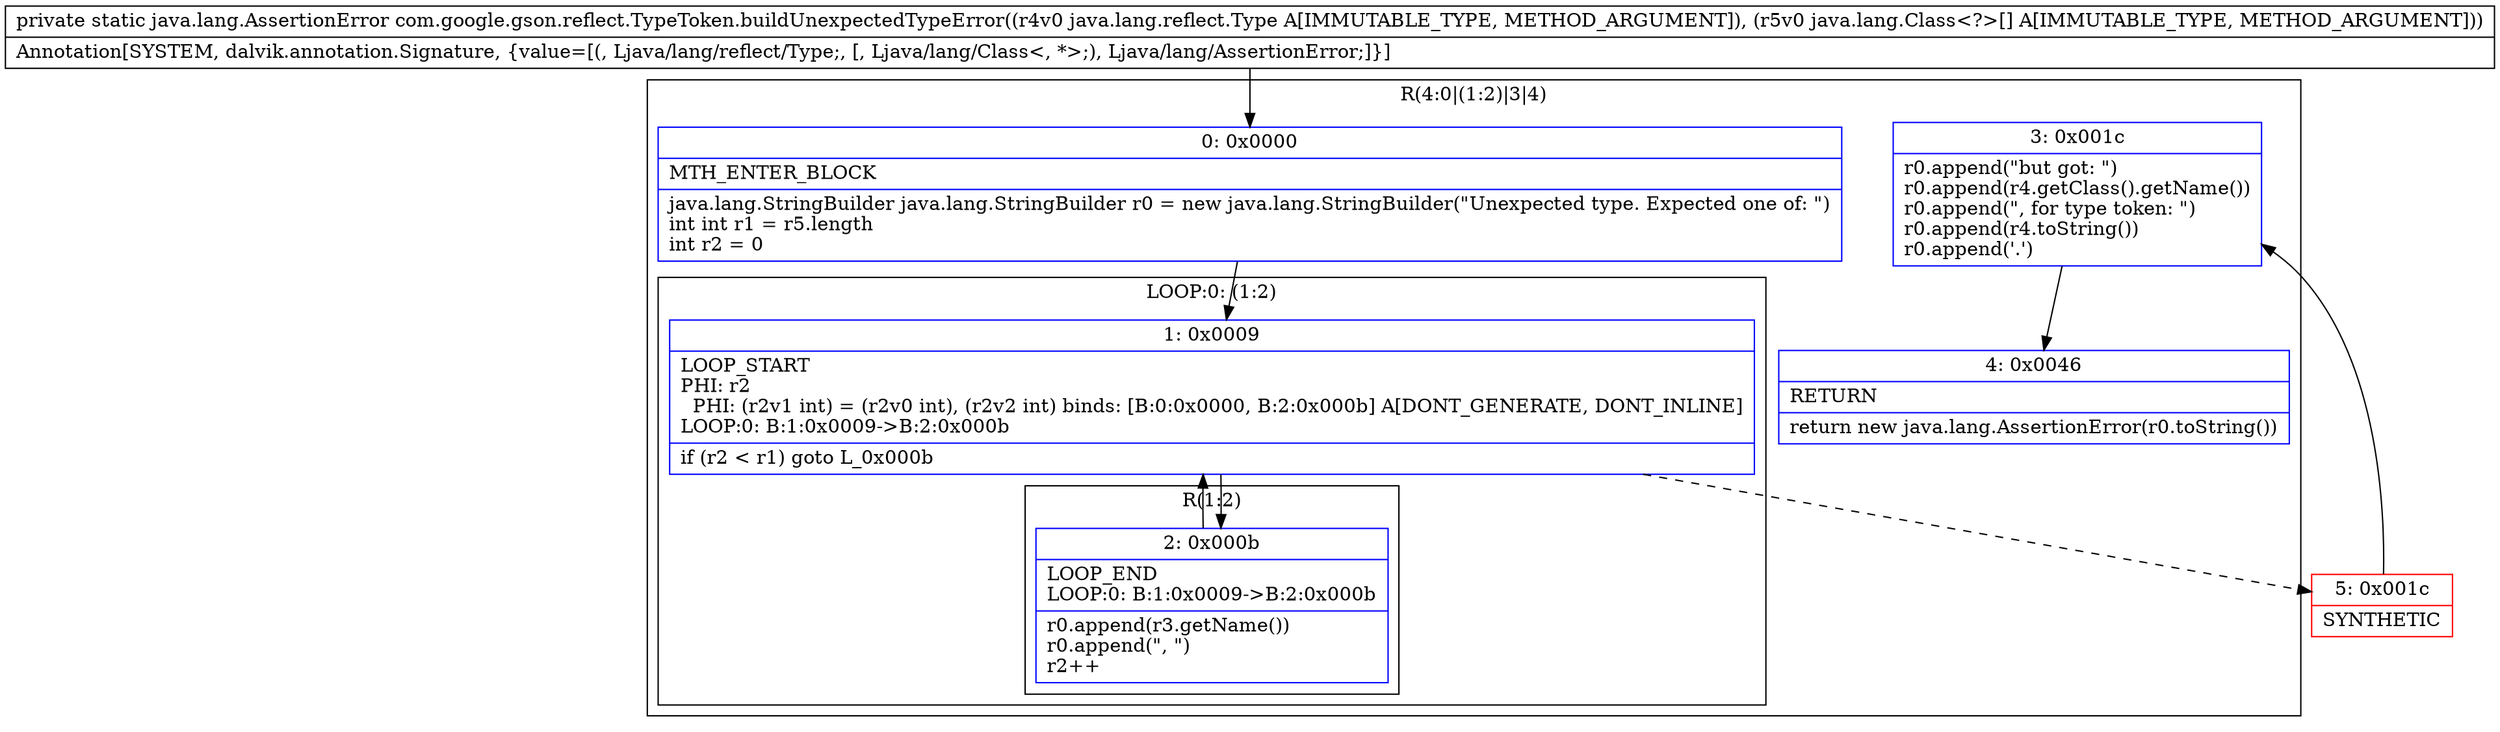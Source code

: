 digraph "CFG forcom.google.gson.reflect.TypeToken.buildUnexpectedTypeError(Ljava\/lang\/reflect\/Type;[Ljava\/lang\/Class;)Ljava\/lang\/AssertionError;" {
subgraph cluster_Region_1212013369 {
label = "R(4:0|(1:2)|3|4)";
node [shape=record,color=blue];
Node_0 [shape=record,label="{0\:\ 0x0000|MTH_ENTER_BLOCK\l|java.lang.StringBuilder java.lang.StringBuilder r0 = new java.lang.StringBuilder(\"Unexpected type. Expected one of: \")\lint int r1 = r5.length\lint r2 = 0\l}"];
subgraph cluster_LoopRegion_2139907707 {
label = "LOOP:0: (1:2)";
node [shape=record,color=blue];
Node_1 [shape=record,label="{1\:\ 0x0009|LOOP_START\lPHI: r2 \l  PHI: (r2v1 int) = (r2v0 int), (r2v2 int) binds: [B:0:0x0000, B:2:0x000b] A[DONT_GENERATE, DONT_INLINE]\lLOOP:0: B:1:0x0009\-\>B:2:0x000b\l|if (r2 \< r1) goto L_0x000b\l}"];
subgraph cluster_Region_1593507186 {
label = "R(1:2)";
node [shape=record,color=blue];
Node_2 [shape=record,label="{2\:\ 0x000b|LOOP_END\lLOOP:0: B:1:0x0009\-\>B:2:0x000b\l|r0.append(r3.getName())\lr0.append(\", \")\lr2++\l}"];
}
}
Node_3 [shape=record,label="{3\:\ 0x001c|r0.append(\"but got: \")\lr0.append(r4.getClass().getName())\lr0.append(\", for type token: \")\lr0.append(r4.toString())\lr0.append('.')\l}"];
Node_4 [shape=record,label="{4\:\ 0x0046|RETURN\l|return new java.lang.AssertionError(r0.toString())\l}"];
}
Node_5 [shape=record,color=red,label="{5\:\ 0x001c|SYNTHETIC\l}"];
MethodNode[shape=record,label="{private static java.lang.AssertionError com.google.gson.reflect.TypeToken.buildUnexpectedTypeError((r4v0 java.lang.reflect.Type A[IMMUTABLE_TYPE, METHOD_ARGUMENT]), (r5v0 java.lang.Class\<?\>[] A[IMMUTABLE_TYPE, METHOD_ARGUMENT]))  | Annotation[SYSTEM, dalvik.annotation.Signature, \{value=[(, Ljava\/lang\/reflect\/Type;, [, Ljava\/lang\/Class\<, *\>;), Ljava\/lang\/AssertionError;]\}]\l}"];
MethodNode -> Node_0;
Node_0 -> Node_1;
Node_1 -> Node_2;
Node_1 -> Node_5[style=dashed];
Node_2 -> Node_1;
Node_3 -> Node_4;
Node_5 -> Node_3;
}

